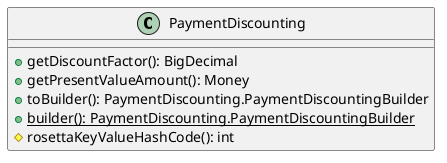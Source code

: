 @startuml

    class PaymentDiscounting [[PaymentDiscounting.html]] {
        +getDiscountFactor(): BigDecimal
        +getPresentValueAmount(): Money
        +toBuilder(): PaymentDiscounting.PaymentDiscountingBuilder
        {static} +builder(): PaymentDiscounting.PaymentDiscountingBuilder
        #rosettaKeyValueHashCode(): int
    }

@enduml
